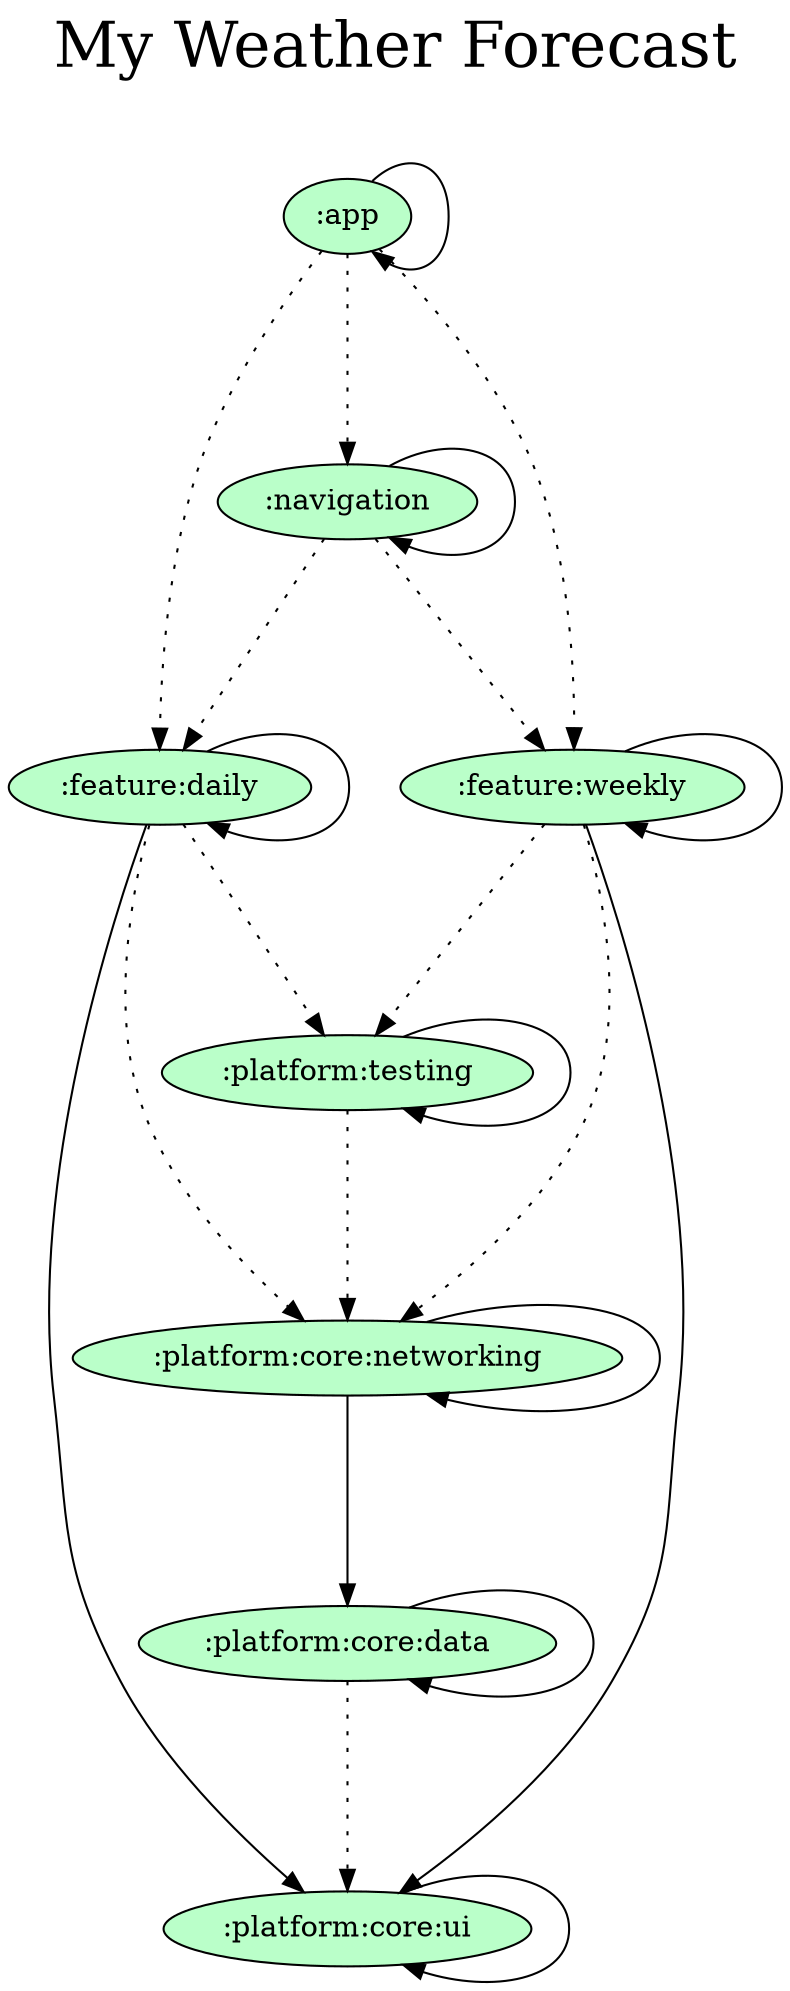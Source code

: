 digraph {
  graph [label="My Weather Forecast\n ",labelloc=t,fontsize=30,ranksep=1.4];
  node [style=filled, fillcolor="#bbbbbb"];
  rankdir=TB;

  # Projects

  ":app" [fillcolor="#baffc9"];
  ":feature:daily" [fillcolor="#baffc9"];
  ":feature:weekly" [fillcolor="#baffc9"];
  ":navigation" [fillcolor="#baffc9"];
  ":platform:core:data" [fillcolor="#baffc9"];
  ":platform:core:networking" [fillcolor="#baffc9"];
  ":platform:core:ui" [fillcolor="#baffc9"];
  ":platform:testing" [fillcolor="#baffc9"];

  {rank = same;}

  # Dependencies

  ":app" -> ":app"
  ":app" -> ":feature:daily" [style=dotted]
  ":app" -> ":feature:weekly" [style=dotted]
  ":app" -> ":navigation" [style=dotted]
  ":navigation" -> ":navigation"
  ":navigation" -> ":feature:daily" [style=dotted]
  ":navigation" -> ":feature:weekly" [style=dotted]
  ":feature:daily" -> ":platform:core:ui"
  ":feature:daily" -> ":feature:daily"
  ":feature:daily" -> ":platform:core:networking" [style=dotted]
  ":feature:daily" -> ":platform:testing" [style=dotted]
  ":feature:weekly" -> ":platform:core:ui"
  ":feature:weekly" -> ":feature:weekly"
  ":feature:weekly" -> ":platform:core:networking" [style=dotted]
  ":feature:weekly" -> ":platform:testing" [style=dotted]
  ":platform:testing" -> ":platform:testing"
  ":platform:testing" -> ":platform:core:networking" [style=dotted]
  ":platform:core:data" -> ":platform:core:data"
  ":platform:core:data" -> ":platform:core:ui" [style=dotted]
  ":platform:core:networking" -> ":platform:core:data"
  ":platform:core:networking" -> ":platform:core:networking"
  ":platform:core:ui" -> ":platform:core:ui"
}
